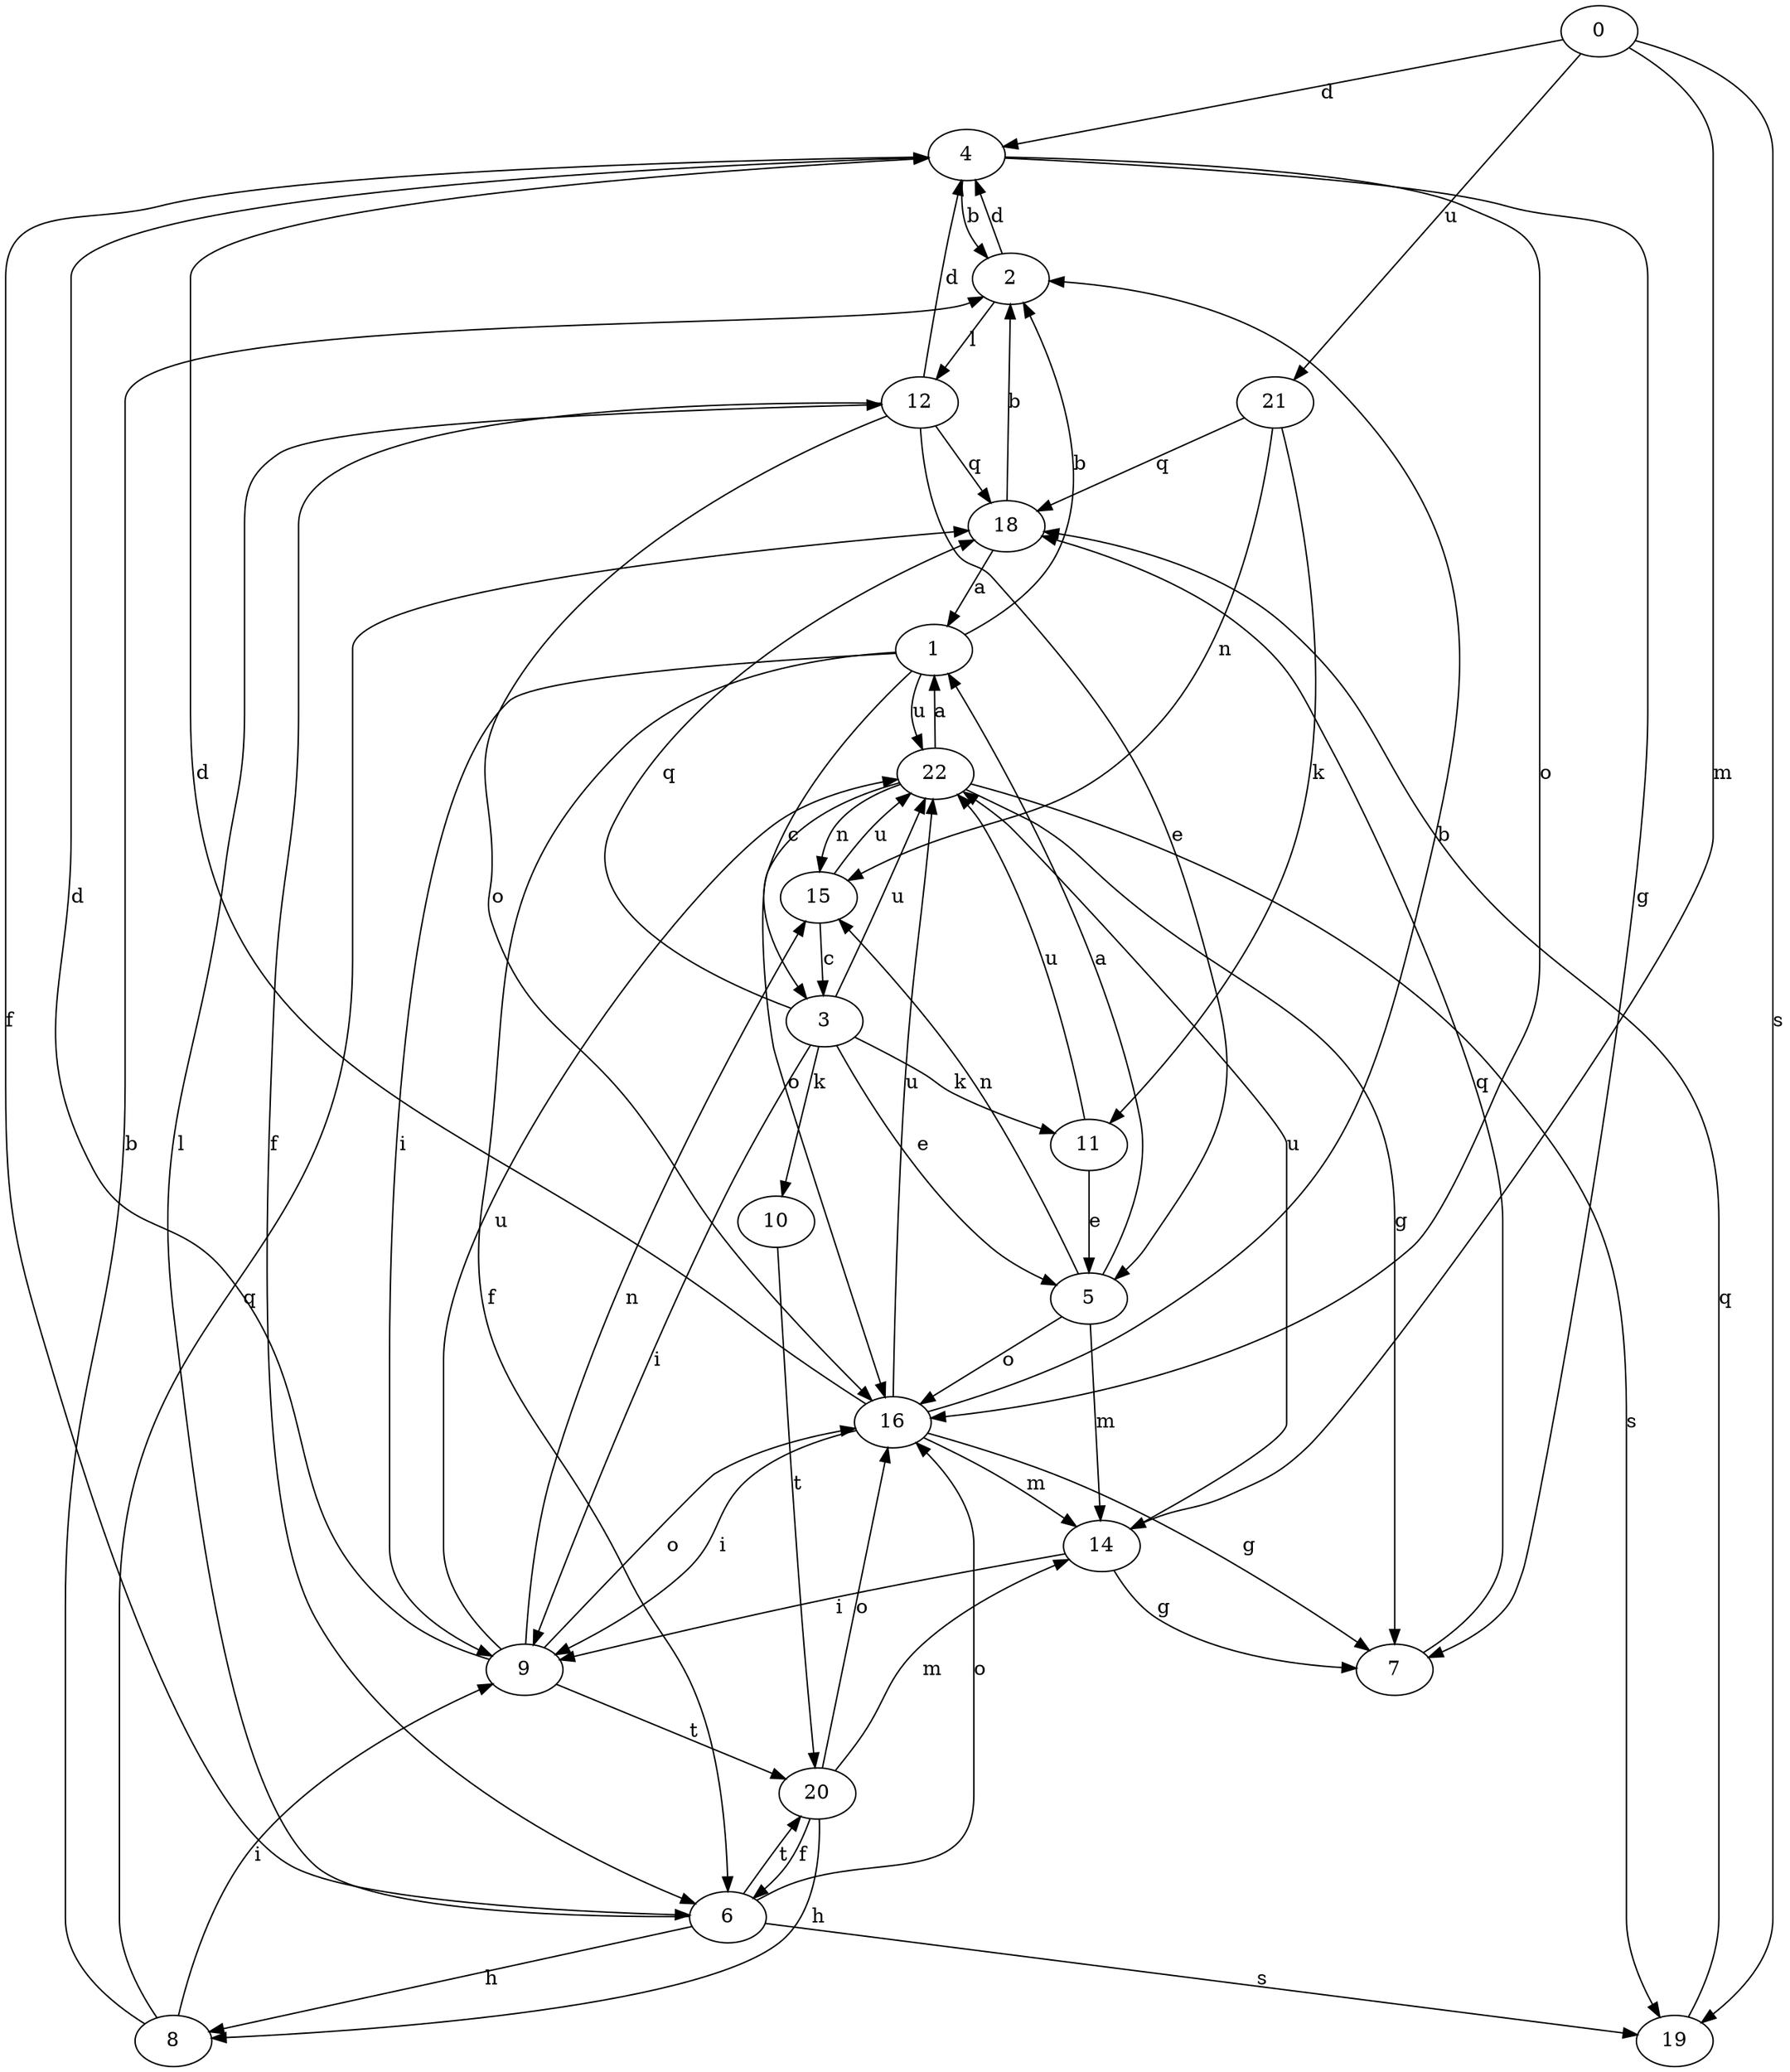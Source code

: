 strict digraph  {
0;
1;
2;
3;
4;
5;
6;
7;
8;
9;
10;
11;
12;
14;
15;
16;
18;
19;
20;
21;
22;
0 -> 4  [label=d];
0 -> 14  [label=m];
0 -> 19  [label=s];
0 -> 21  [label=u];
1 -> 2  [label=b];
1 -> 3  [label=c];
1 -> 6  [label=f];
1 -> 9  [label=i];
1 -> 22  [label=u];
2 -> 4  [label=d];
2 -> 12  [label=l];
3 -> 5  [label=e];
3 -> 9  [label=i];
3 -> 10  [label=k];
3 -> 11  [label=k];
3 -> 18  [label=q];
3 -> 22  [label=u];
4 -> 2  [label=b];
4 -> 6  [label=f];
4 -> 7  [label=g];
4 -> 16  [label=o];
5 -> 1  [label=a];
5 -> 14  [label=m];
5 -> 15  [label=n];
5 -> 16  [label=o];
6 -> 8  [label=h];
6 -> 12  [label=l];
6 -> 16  [label=o];
6 -> 19  [label=s];
6 -> 20  [label=t];
7 -> 18  [label=q];
8 -> 2  [label=b];
8 -> 9  [label=i];
8 -> 18  [label=q];
9 -> 4  [label=d];
9 -> 15  [label=n];
9 -> 16  [label=o];
9 -> 20  [label=t];
9 -> 22  [label=u];
10 -> 20  [label=t];
11 -> 5  [label=e];
11 -> 22  [label=u];
12 -> 4  [label=d];
12 -> 5  [label=e];
12 -> 6  [label=f];
12 -> 16  [label=o];
12 -> 18  [label=q];
14 -> 7  [label=g];
14 -> 9  [label=i];
14 -> 22  [label=u];
15 -> 3  [label=c];
15 -> 22  [label=u];
16 -> 2  [label=b];
16 -> 4  [label=d];
16 -> 7  [label=g];
16 -> 9  [label=i];
16 -> 14  [label=m];
16 -> 22  [label=u];
18 -> 1  [label=a];
18 -> 2  [label=b];
19 -> 18  [label=q];
20 -> 6  [label=f];
20 -> 8  [label=h];
20 -> 14  [label=m];
20 -> 16  [label=o];
21 -> 11  [label=k];
21 -> 15  [label=n];
21 -> 18  [label=q];
22 -> 1  [label=a];
22 -> 7  [label=g];
22 -> 15  [label=n];
22 -> 16  [label=o];
22 -> 19  [label=s];
}
